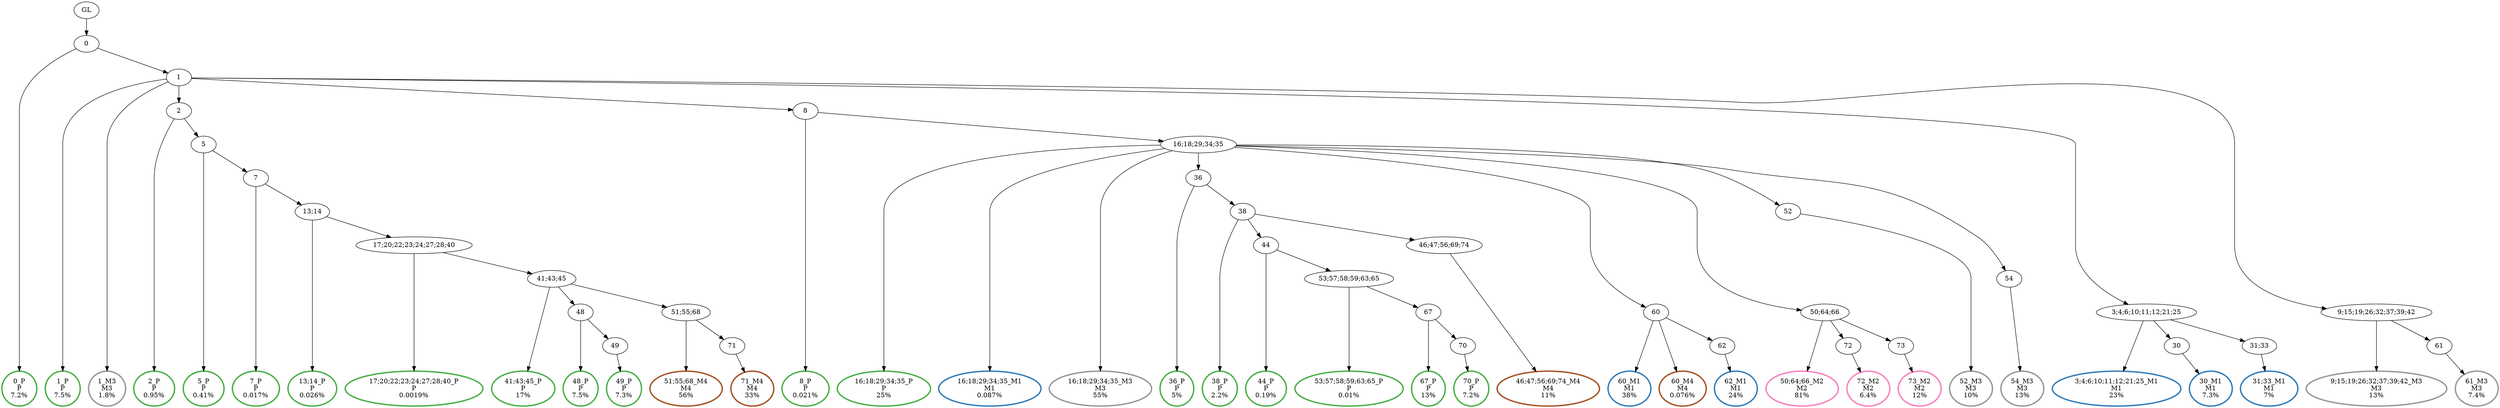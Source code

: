 digraph T {
	{
		rank=same
		68 [penwidth=3,colorscheme=set19,color=3,label="0_P\nP\n7.2%"]
		66 [penwidth=3,colorscheme=set19,color=3,label="1_P\nP\n7.5%"]
		64 [penwidth=3,colorscheme=set19,color=3,label="2_P\nP\n0.95%"]
		62 [penwidth=3,colorscheme=set19,color=3,label="5_P\nP\n0.41%"]
		60 [penwidth=3,colorscheme=set19,color=3,label="7_P\nP\n0.017%"]
		58 [penwidth=3,colorscheme=set19,color=3,label="13;14_P\nP\n0.026%"]
		56 [penwidth=3,colorscheme=set19,color=3,label="17;20;22;23;24;27;28;40_P\nP\n0.0019%"]
		54 [penwidth=3,colorscheme=set19,color=3,label="41;43;45_P\nP\n17%"]
		52 [penwidth=3,colorscheme=set19,color=3,label="48_P\nP\n7.5%"]
		50 [penwidth=3,colorscheme=set19,color=3,label="49_P\nP\n7.3%"]
		48 [penwidth=3,colorscheme=set19,color=3,label="8_P\nP\n0.021%"]
		46 [penwidth=3,colorscheme=set19,color=3,label="16;18;29;34;35_P\nP\n25%"]
		44 [penwidth=3,colorscheme=set19,color=3,label="36_P\nP\n5%"]
		42 [penwidth=3,colorscheme=set19,color=3,label="38_P\nP\n2.2%"]
		40 [penwidth=3,colorscheme=set19,color=3,label="44_P\nP\n0.19%"]
		38 [penwidth=3,colorscheme=set19,color=3,label="53;57;58;59;63;65_P\nP\n0.01%"]
		36 [penwidth=3,colorscheme=set19,color=3,label="67_P\nP\n13%"]
		34 [penwidth=3,colorscheme=set19,color=3,label="70_P\nP\n7.2%"]
		32 [penwidth=3,colorscheme=set19,color=2,label="3;4;6;10;11;12;21;25_M1\nM1\n23%"]
		30 [penwidth=3,colorscheme=set19,color=2,label="30_M1\nM1\n7.3%"]
		28 [penwidth=3,colorscheme=set19,color=2,label="31;33_M1\nM1\n7%"]
		27 [penwidth=3,colorscheme=set19,color=2,label="16;18;29;34;35_M1\nM1\n0.087%"]
		25 [penwidth=3,colorscheme=set19,color=2,label="60_M1\nM1\n38%"]
		23 [penwidth=3,colorscheme=set19,color=2,label="62_M1\nM1\n24%"]
		21 [penwidth=3,colorscheme=set19,color=8,label="50;64;66_M2\nM2\n81%"]
		19 [penwidth=3,colorscheme=set19,color=8,label="72_M2\nM2\n6.4%"]
		17 [penwidth=3,colorscheme=set19,color=8,label="73_M2\nM2\n12%"]
		16 [penwidth=3,colorscheme=set19,color=9,label="1_M3\nM3\n1.8%"]
		15 [penwidth=3,colorscheme=set19,color=9,label="16;18;29;34;35_M3\nM3\n55%"]
		13 [penwidth=3,colorscheme=set19,color=9,label="52_M3\nM3\n10%"]
		11 [penwidth=3,colorscheme=set19,color=9,label="54_M3\nM3\n13%"]
		9 [penwidth=3,colorscheme=set19,color=9,label="9;15;19;26;32;37;39;42_M3\nM3\n13%"]
		7 [penwidth=3,colorscheme=set19,color=9,label="61_M3\nM3\n7.4%"]
		5 [penwidth=3,colorscheme=set19,color=7,label="51;55;68_M4\nM4\n56%"]
		3 [penwidth=3,colorscheme=set19,color=7,label="71_M4\nM4\n33%"]
		1 [penwidth=3,colorscheme=set19,color=7,label="46;47;56;69;74_M4\nM4\n11%"]
		0 [penwidth=3,colorscheme=set19,color=7,label="60_M4\nM4\n0.076%"]
	}
	70 [label="GL"]
	69 [label="0"]
	67 [label="1"]
	65 [label="2"]
	63 [label="5"]
	61 [label="7"]
	59 [label="13;14"]
	57 [label="17;20;22;23;24;27;28;40"]
	55 [label="41;43;45"]
	53 [label="48"]
	51 [label="49"]
	49 [label="8"]
	47 [label="16;18;29;34;35"]
	45 [label="36"]
	43 [label="38"]
	41 [label="44"]
	39 [label="53;57;58;59;63;65"]
	37 [label="67"]
	35 [label="70"]
	33 [label="3;4;6;10;11;12;21;25"]
	31 [label="30"]
	29 [label="31;33"]
	26 [label="60"]
	24 [label="62"]
	22 [label="50;64;66"]
	20 [label="72"]
	18 [label="73"]
	14 [label="52"]
	12 [label="54"]
	10 [label="9;15;19;26;32;37;39;42"]
	8 [label="61"]
	6 [label="51;55;68"]
	4 [label="71"]
	2 [label="46;47;56;69;74"]
	70 -> 69
	69 -> 68
	69 -> 67
	67 -> 66
	67 -> 65
	67 -> 49
	67 -> 33
	67 -> 16
	67 -> 10
	65 -> 64
	65 -> 63
	63 -> 62
	63 -> 61
	61 -> 60
	61 -> 59
	59 -> 58
	59 -> 57
	57 -> 56
	57 -> 55
	55 -> 54
	55 -> 53
	55 -> 6
	53 -> 52
	53 -> 51
	51 -> 50
	49 -> 48
	49 -> 47
	47 -> 46
	47 -> 45
	47 -> 27
	47 -> 26
	47 -> 22
	47 -> 15
	47 -> 14
	47 -> 12
	45 -> 44
	45 -> 43
	43 -> 42
	43 -> 41
	43 -> 2
	41 -> 40
	41 -> 39
	39 -> 38
	39 -> 37
	37 -> 36
	37 -> 35
	35 -> 34
	33 -> 32
	33 -> 31
	33 -> 29
	31 -> 30
	29 -> 28
	26 -> 25
	26 -> 24
	26 -> 0
	24 -> 23
	22 -> 21
	22 -> 20
	22 -> 18
	20 -> 19
	18 -> 17
	14 -> 13
	12 -> 11
	10 -> 9
	10 -> 8
	8 -> 7
	6 -> 5
	6 -> 4
	4 -> 3
	2 -> 1
}
